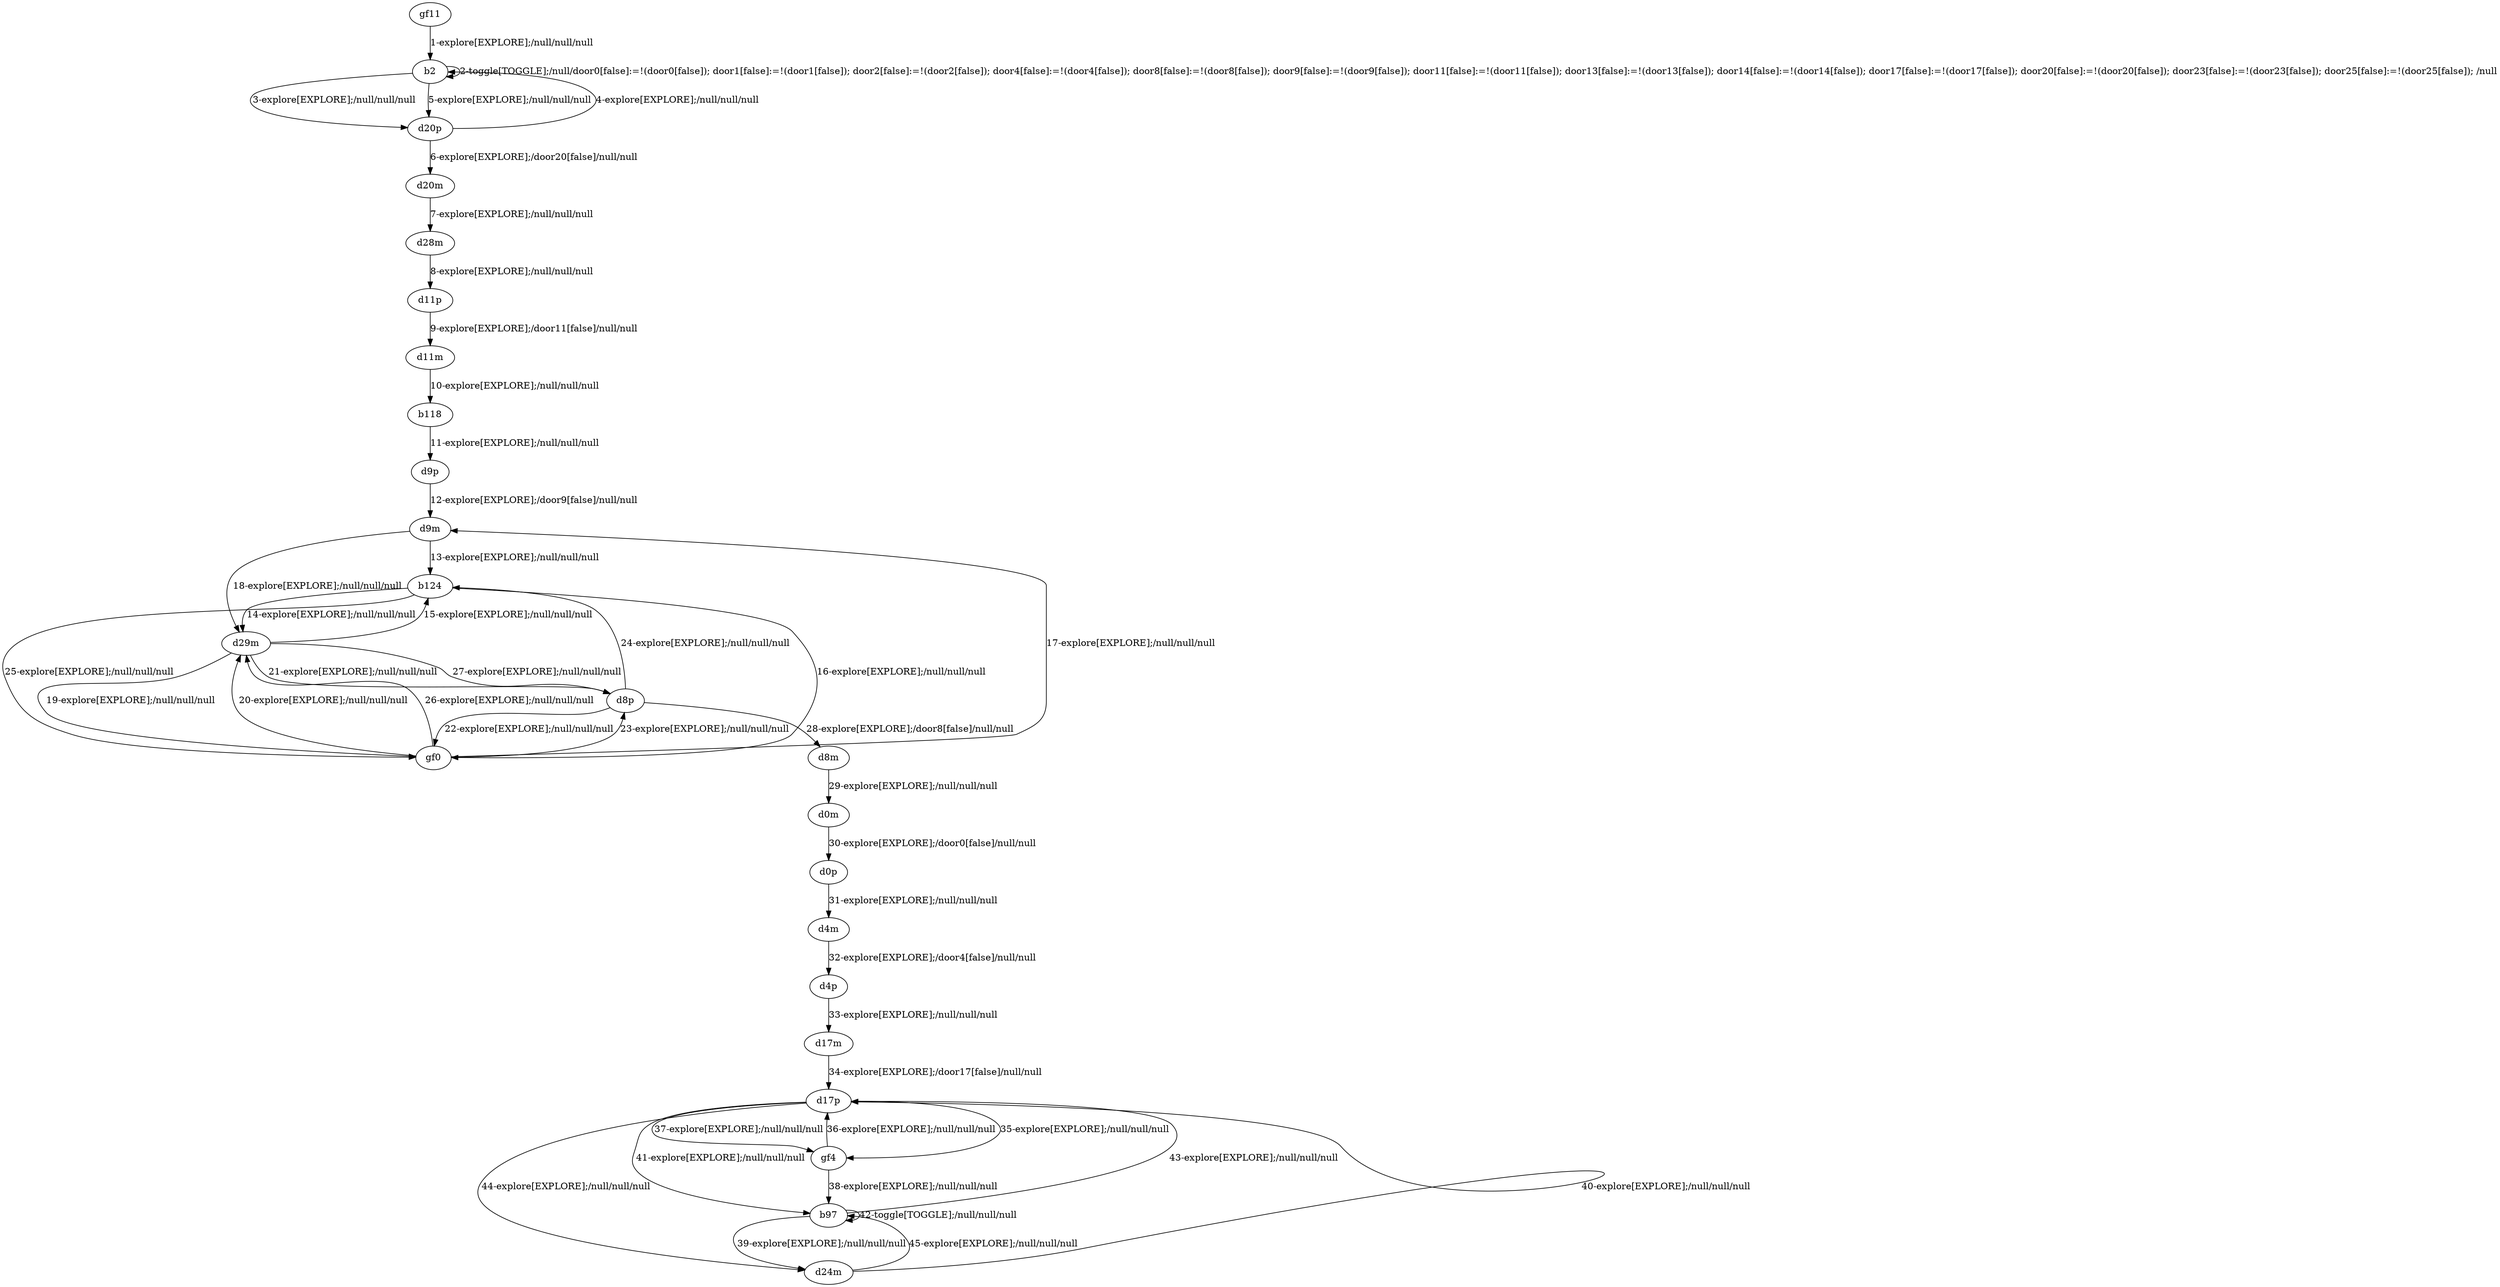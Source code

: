 # Total number of goals covered by this test: 1
# d24m --> b97

digraph g {
"gf11" -> "b2" [label = "1-explore[EXPLORE];/null/null/null"];
"b2" -> "b2" [label = "2-toggle[TOGGLE];/null/door0[false]:=!(door0[false]); door1[false]:=!(door1[false]); door2[false]:=!(door2[false]); door4[false]:=!(door4[false]); door8[false]:=!(door8[false]); door9[false]:=!(door9[false]); door11[false]:=!(door11[false]); door13[false]:=!(door13[false]); door14[false]:=!(door14[false]); door17[false]:=!(door17[false]); door20[false]:=!(door20[false]); door23[false]:=!(door23[false]); door25[false]:=!(door25[false]); /null"];
"b2" -> "d20p" [label = "3-explore[EXPLORE];/null/null/null"];
"d20p" -> "b2" [label = "4-explore[EXPLORE];/null/null/null"];
"b2" -> "d20p" [label = "5-explore[EXPLORE];/null/null/null"];
"d20p" -> "d20m" [label = "6-explore[EXPLORE];/door20[false]/null/null"];
"d20m" -> "d28m" [label = "7-explore[EXPLORE];/null/null/null"];
"d28m" -> "d11p" [label = "8-explore[EXPLORE];/null/null/null"];
"d11p" -> "d11m" [label = "9-explore[EXPLORE];/door11[false]/null/null"];
"d11m" -> "b118" [label = "10-explore[EXPLORE];/null/null/null"];
"b118" -> "d9p" [label = "11-explore[EXPLORE];/null/null/null"];
"d9p" -> "d9m" [label = "12-explore[EXPLORE];/door9[false]/null/null"];
"d9m" -> "b124" [label = "13-explore[EXPLORE];/null/null/null"];
"b124" -> "d29m" [label = "14-explore[EXPLORE];/null/null/null"];
"d29m" -> "b124" [label = "15-explore[EXPLORE];/null/null/null"];
"b124" -> "gf0" [label = "16-explore[EXPLORE];/null/null/null"];
"gf0" -> "d9m" [label = "17-explore[EXPLORE];/null/null/null"];
"d9m" -> "d29m" [label = "18-explore[EXPLORE];/null/null/null"];
"d29m" -> "gf0" [label = "19-explore[EXPLORE];/null/null/null"];
"gf0" -> "d29m" [label = "20-explore[EXPLORE];/null/null/null"];
"d29m" -> "d8p" [label = "21-explore[EXPLORE];/null/null/null"];
"d8p" -> "gf0" [label = "22-explore[EXPLORE];/null/null/null"];
"gf0" -> "d8p" [label = "23-explore[EXPLORE];/null/null/null"];
"d8p" -> "b124" [label = "24-explore[EXPLORE];/null/null/null"];
"b124" -> "gf0" [label = "25-explore[EXPLORE];/null/null/null"];
"gf0" -> "d29m" [label = "26-explore[EXPLORE];/null/null/null"];
"d29m" -> "d8p" [label = "27-explore[EXPLORE];/null/null/null"];
"d8p" -> "d8m" [label = "28-explore[EXPLORE];/door8[false]/null/null"];
"d8m" -> "d0m" [label = "29-explore[EXPLORE];/null/null/null"];
"d0m" -> "d0p" [label = "30-explore[EXPLORE];/door0[false]/null/null"];
"d0p" -> "d4m" [label = "31-explore[EXPLORE];/null/null/null"];
"d4m" -> "d4p" [label = "32-explore[EXPLORE];/door4[false]/null/null"];
"d4p" -> "d17m" [label = "33-explore[EXPLORE];/null/null/null"];
"d17m" -> "d17p" [label = "34-explore[EXPLORE];/door17[false]/null/null"];
"d17p" -> "gf4" [label = "35-explore[EXPLORE];/null/null/null"];
"gf4" -> "d17p" [label = "36-explore[EXPLORE];/null/null/null"];
"d17p" -> "gf4" [label = "37-explore[EXPLORE];/null/null/null"];
"gf4" -> "b97" [label = "38-explore[EXPLORE];/null/null/null"];
"b97" -> "d24m" [label = "39-explore[EXPLORE];/null/null/null"];
"d24m" -> "d17p" [label = "40-explore[EXPLORE];/null/null/null"];
"d17p" -> "b97" [label = "41-explore[EXPLORE];/null/null/null"];
"b97" -> "b97" [label = "42-toggle[TOGGLE];/null/null/null"];
"b97" -> "d17p" [label = "43-explore[EXPLORE];/null/null/null"];
"d17p" -> "d24m" [label = "44-explore[EXPLORE];/null/null/null"];
"d24m" -> "b97" [label = "45-explore[EXPLORE];/null/null/null"];
}